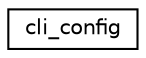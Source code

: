 digraph "Graphical Class Hierarchy"
{
 // LATEX_PDF_SIZE
  edge [fontname="Helvetica",fontsize="10",labelfontname="Helvetica",labelfontsize="10"];
  node [fontname="Helvetica",fontsize="10",shape=record];
  rankdir="LR";
  Node0 [label="cli_config",height=0.2,width=0.4,color="black", fillcolor="white", style="filled",URL="$structcli__config.html",tooltip=" "];
}
